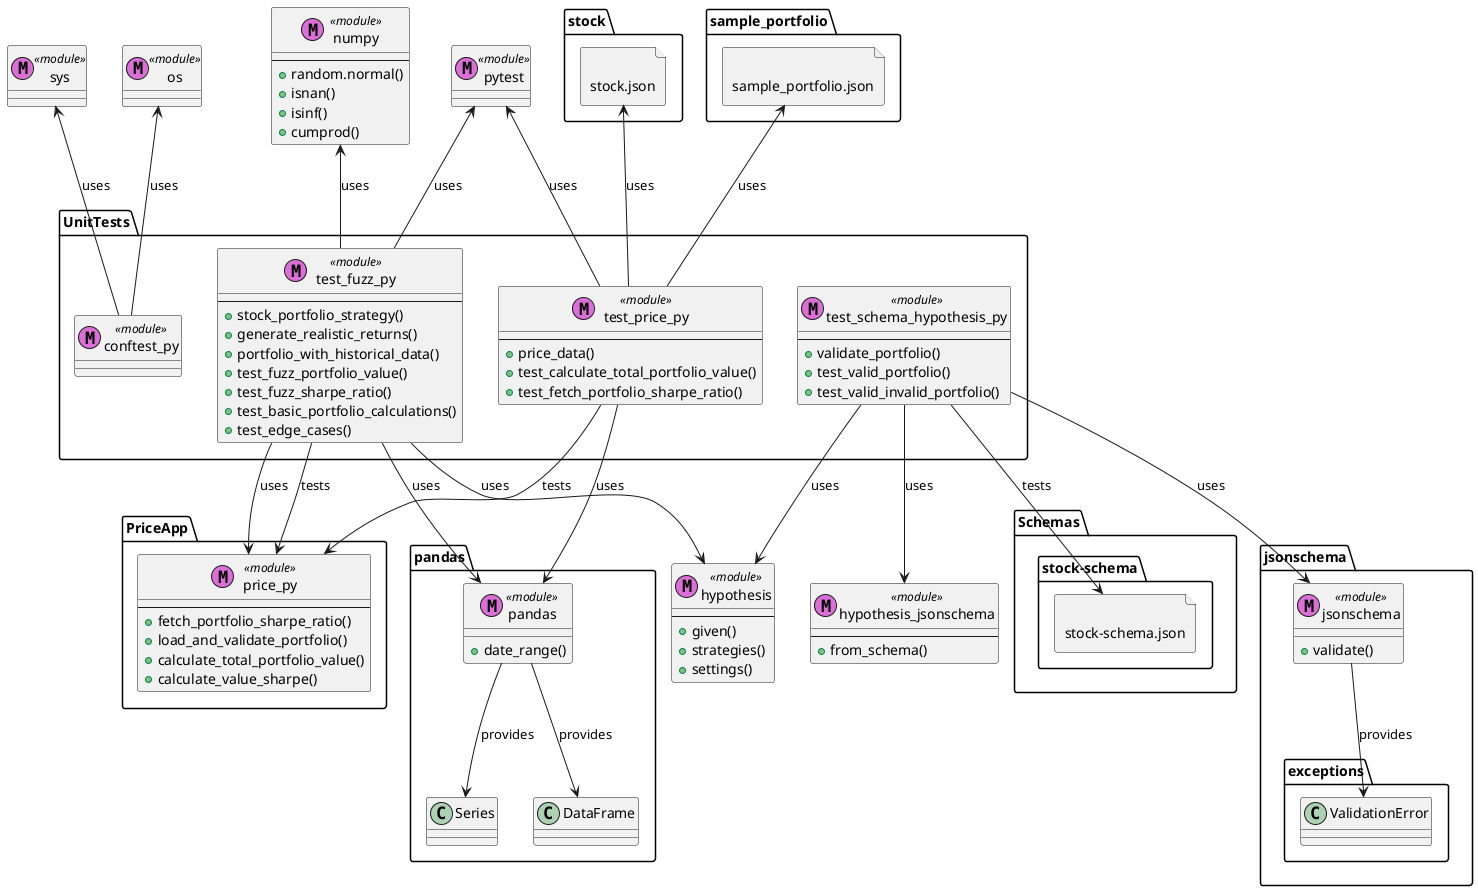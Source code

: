 @startuml modules_diagram

' Allow mixing of classes and other UML elements (like files)
allowmixing

' Define files
file "stock.json" << (S, #FFAAAA) >>
file "sample_portfolio.json" << (S, #FFAAAA) >>

' Define PriceApp package and its classes
package PriceApp {
    class "price_py"  <<module>> << (M,orchid) >> {
        ---
        + fetch_portfolio_sharpe_ratio()
        + load_and_validate_portfolio()
        + calculate_total_portfolio_value()
        + calculate_value_sharpe()
    }
}

' Define UnitTests package and its classes
package UnitTests {
    class "test_price_py" <<module>> << (M,orchid) >> {
        ---
        + price_data()
        + test_calculate_total_portfolio_value()
        + test_fetch_portfolio_sharpe_ratio()
    }

    class "test_fuzz_py" <<module>> << (M,orchid) >> {
        ---
        + stock_portfolio_strategy()
        + generate_realistic_returns()
        + portfolio_with_historical_data()
        + test_fuzz_portfolio_value()
        + test_fuzz_sharpe_ratio()
        + test_basic_portfolio_calculations()
        + test_edge_cases()
    }

    class "test_schema_hypothesis_py" <<module>> << (M,orchid) >> {
        ---
        + validate_portfolio()
        + test_valid_portfolio()
        + test_valid_invalid_portfolio()
    }

    class "conftest_py" <<module>> << (M,orchid) >> {
    }
}

' Define Schemas package and files
package Schemas {
    file "stock-schema.json" << (S, #FFAAAA) >>
}

' Define jsonschema package and classes
package "jsonschema" {
    class "jsonschema"  <<module>> << (M,orchid) >> {
        + validate()
    }
    class "exceptions.ValidationError" {
    }
    "jsonschema" --> "exceptions.ValidationError" : provides
}

' Define modules and packages for external libraries
class "os"  <<module>> << (M,orchid) >> {
}

class "sys"  <<module>> << (M,orchid) >> {
}

class "pytest"  <<module>> << (M,orchid) >> {
}

class "numpy"  <<module>> << (M,orchid) >> {
    ---
    + random.normal()
    + isnan()
    + isinf()
    + cumprod()
}

class "hypothesis" <<module>> << (M,orchid) >> {
    ---
    + given()
    + strategies()
    + settings()
}

class "hypothesis_jsonschema" <<module>> << (M,orchid) >> {
    ---
    + from_schema()
}

' Define pandas package and classes
package "pandas"  {
    class "pandas" <<module>> << (M,orchid) >> {
        + date_range()
    }

    class "DataFrame" {
    }

    class "Series" {
    }

    "pandas" --> "DataFrame" : provides
    "pandas" --> "Series" : provides
}

' Relationships between UnitTests and their dependencies (using 'down' for clean layout)
"UnitTests.test_price_py" -up-> "sample_portfolio.json" : uses
"UnitTests.test_price_py" -up-> "stock.json" : uses
"UnitTests.test_price_py" -up-> "pytest" : uses
"UnitTests.test_price_py" -down-> "pandas.pandas" : uses
"UnitTests.test_price_py" -down-> "PriceApp.price_py" : tests

"UnitTests.test_fuzz_py" -down-> "PriceApp.price_py" : tests
"UnitTests.test_fuzz_py" -down-> "PriceApp.price_py" : uses
"UnitTests.test_fuzz_py" -down-> "pandas.pandas" : uses
"UnitTests.test_fuzz_py" -up-> "pytest" : uses
"UnitTests.test_fuzz_py" -up-> "numpy" : uses
"UnitTests.test_fuzz_py" -down-> "hypothesis" : uses

"UnitTests.test_schema_hypothesis_py" -down-> "Schemas.stock-schema.json" : tests
"UnitTests.test_schema_hypothesis_py" -down-> "hypothesis_jsonschema" : uses
"UnitTests.test_schema_hypothesis_py" -down-> "hypothesis" : uses
"UnitTests.test_schema_hypothesis_py" -down-> "jsonschema.jsonschema" : uses

"UnitTests.conftest_py" -up-> "os" : uses
"UnitTests.conftest_py" -up-> "sys" : uses

@enduml